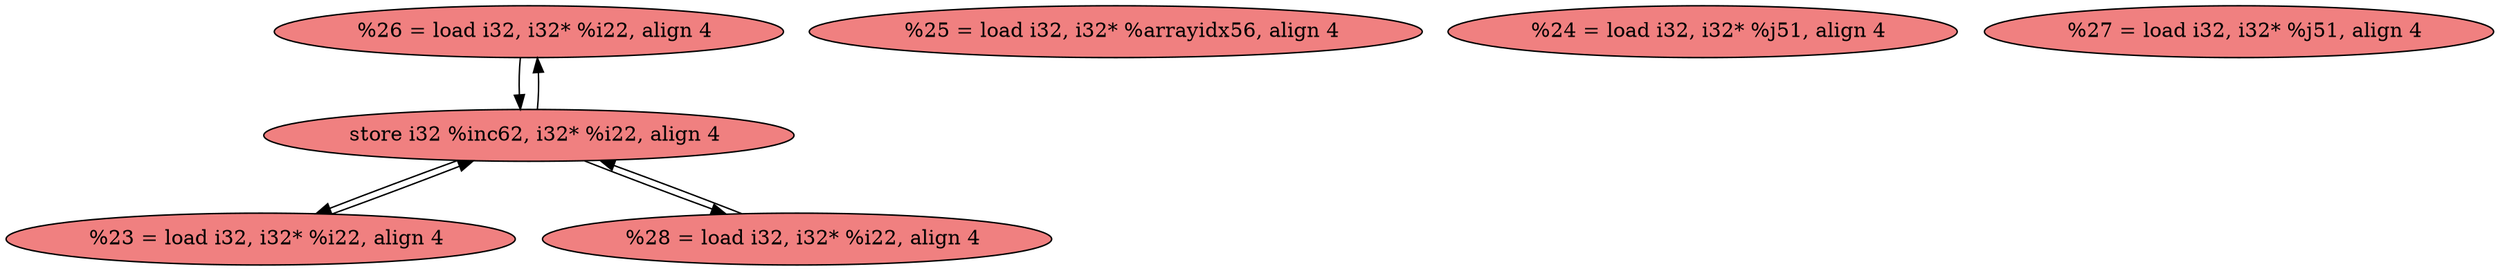 
digraph G {


node399 [fillcolor=lightcoral,label="  %26 = load i32, i32* %i22, align 4",shape=ellipse,style=filled ]
node394 [fillcolor=lightcoral,label="  %23 = load i32, i32* %i22, align 4",shape=ellipse,style=filled ]
node395 [fillcolor=lightcoral,label="  %28 = load i32, i32* %i22, align 4",shape=ellipse,style=filled ]
node393 [fillcolor=lightcoral,label="  store i32 %inc62, i32* %i22, align 4",shape=ellipse,style=filled ]
node397 [fillcolor=lightcoral,label="  %25 = load i32, i32* %arrayidx56, align 4",shape=ellipse,style=filled ]
node396 [fillcolor=lightcoral,label="  %24 = load i32, i32* %j51, align 4",shape=ellipse,style=filled ]
node398 [fillcolor=lightcoral,label="  %27 = load i32, i32* %j51, align 4",shape=ellipse,style=filled ]

node393->node395 [ ]
node393->node394 [ ]
node393->node399 [ ]
node395->node393 [ ]
node399->node393 [ ]
node394->node393 [ ]


}
